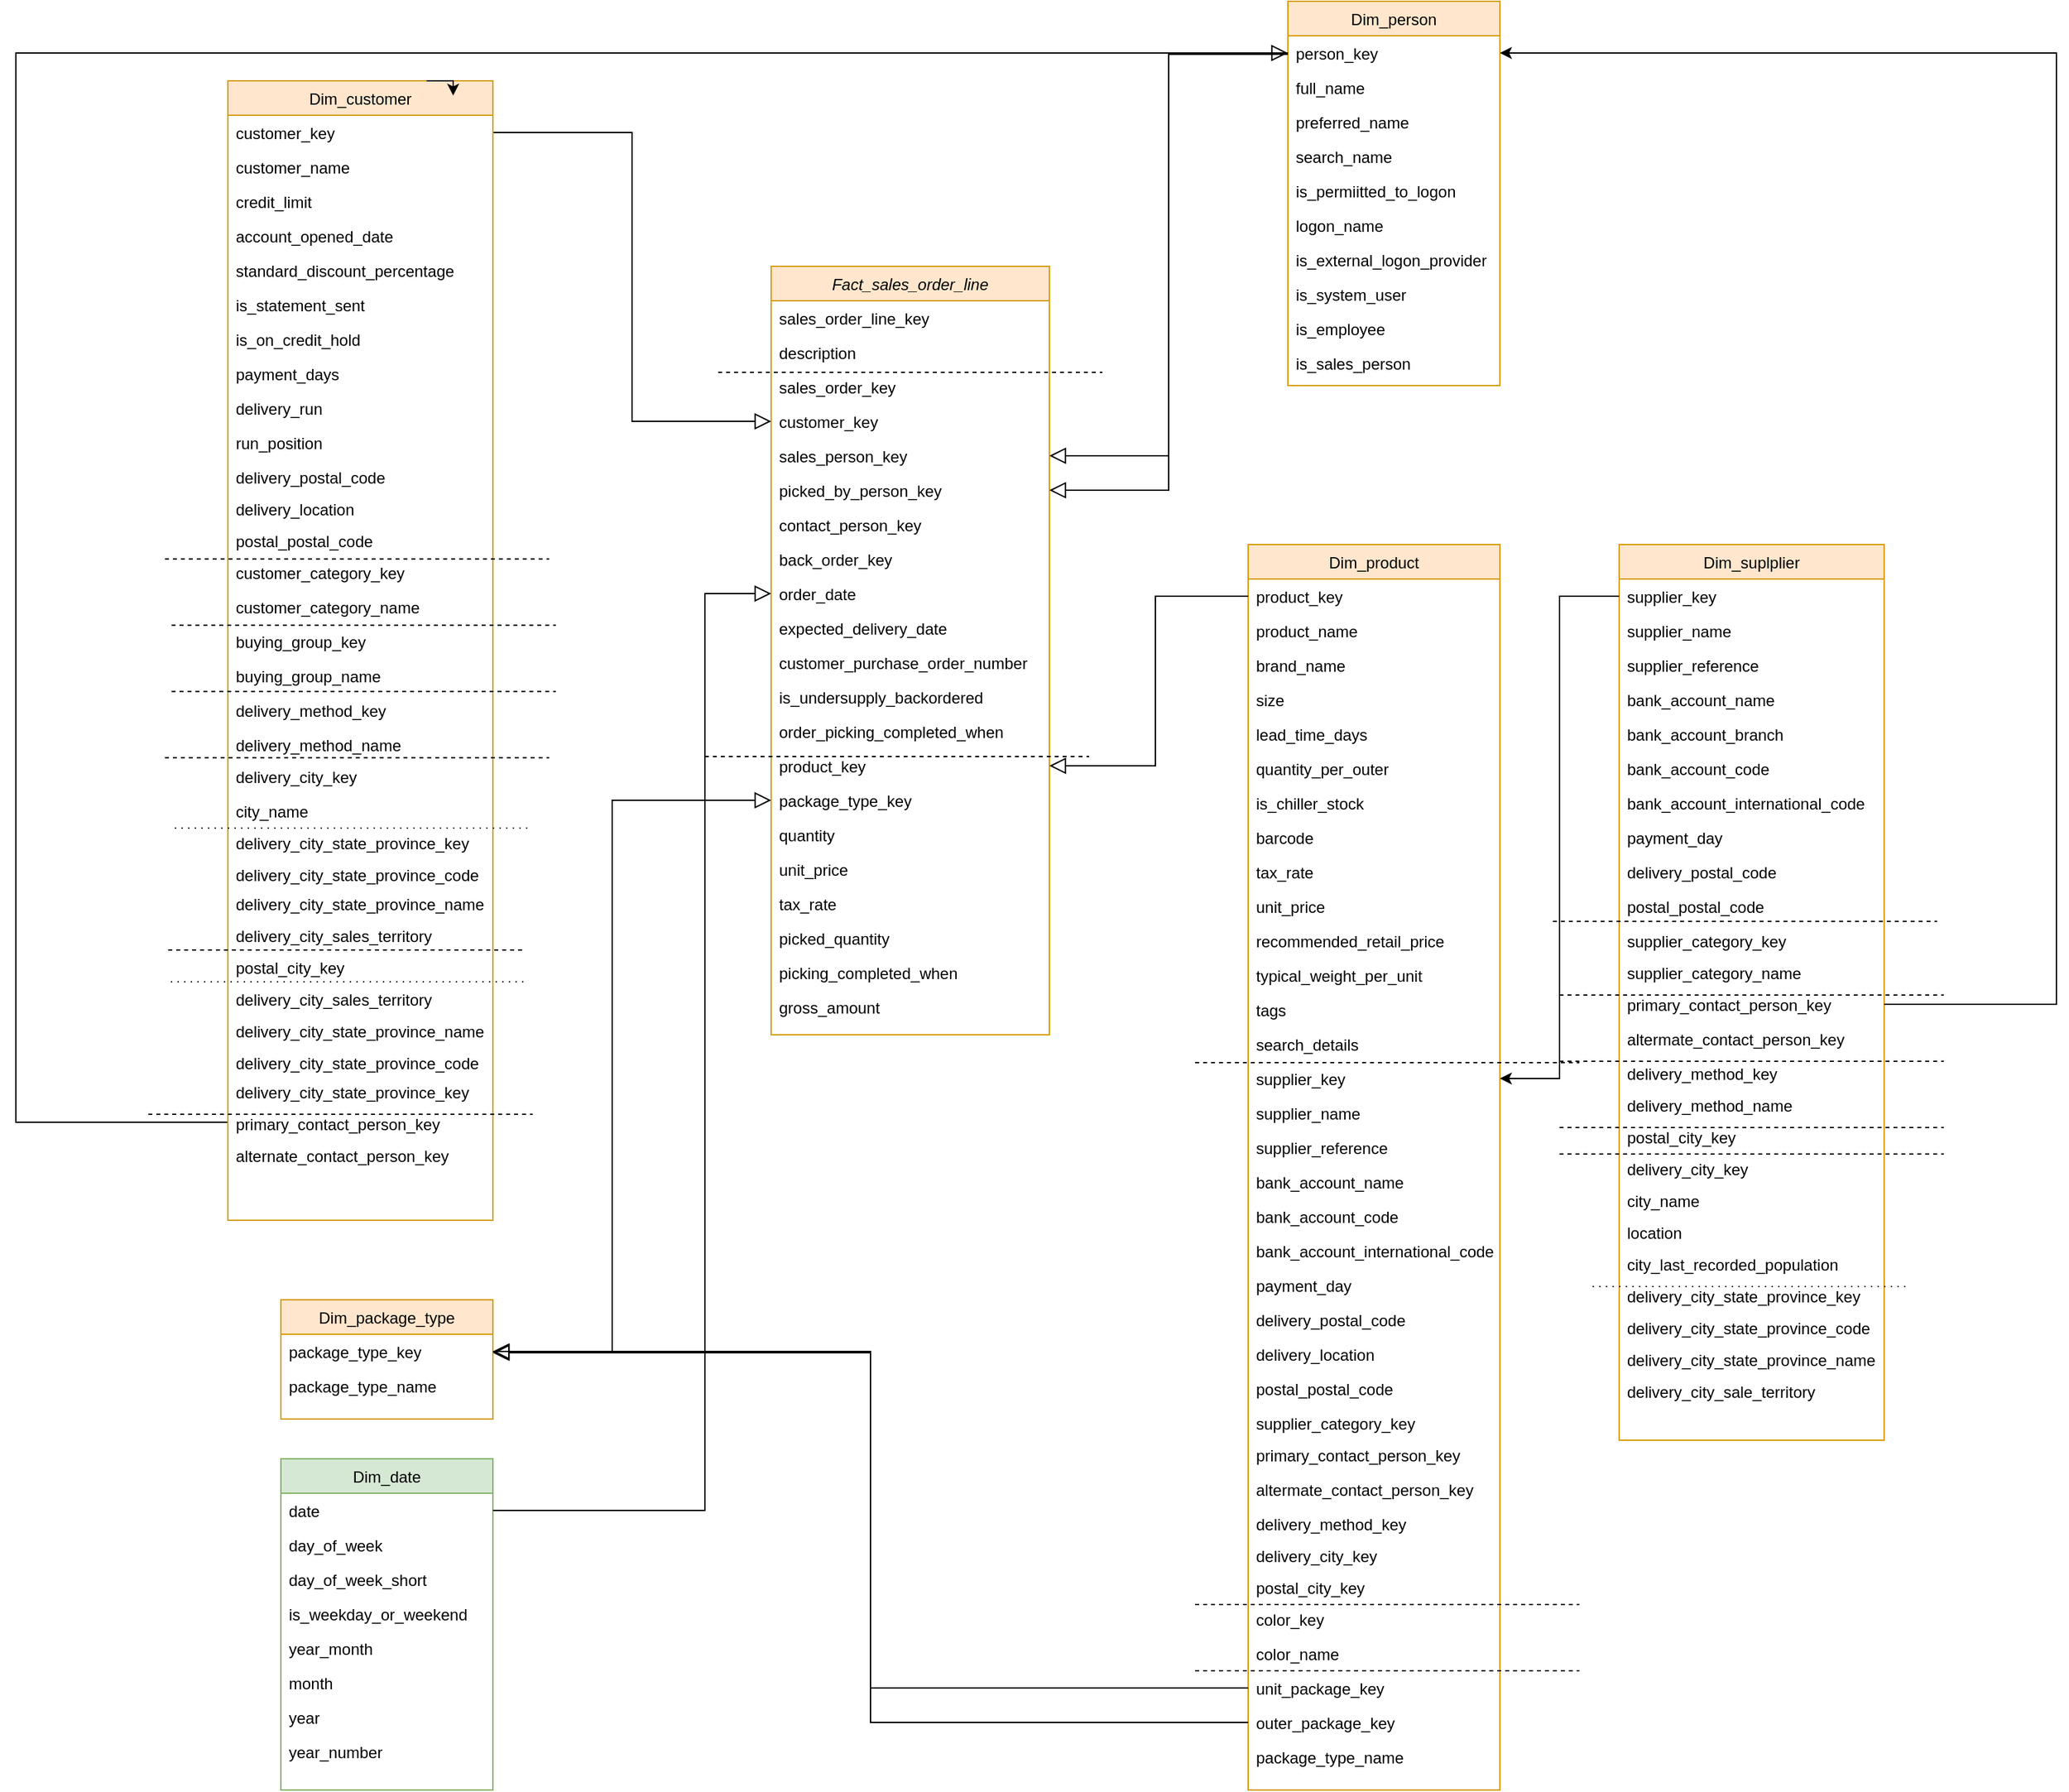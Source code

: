 <mxfile version="20.6.2" type="github">
  <diagram id="C5RBs43oDa-KdzZeNtuy" name="Page-1">
    <mxGraphModel dx="3412" dy="1385" grid="1" gridSize="10" guides="1" tooltips="1" connect="1" arrows="1" fold="1" page="1" pageScale="1" pageWidth="827" pageHeight="1169" math="0" shadow="0">
      <root>
        <mxCell id="WIyWlLk6GJQsqaUBKTNV-0" />
        <mxCell id="WIyWlLk6GJQsqaUBKTNV-1" parent="WIyWlLk6GJQsqaUBKTNV-0" />
        <mxCell id="zkfFHV4jXpPFQw0GAbJ--0" value="Fact_sales_order_line" style="swimlane;fontStyle=2;align=center;verticalAlign=top;childLayout=stackLayout;horizontal=1;startSize=26;horizontalStack=0;resizeParent=1;resizeLast=0;collapsible=1;marginBottom=0;rounded=0;shadow=0;strokeWidth=1;swimlaneLine=1;fillColor=#ffe6cc;strokeColor=#d79b00;" parent="WIyWlLk6GJQsqaUBKTNV-1" vertex="1">
          <mxGeometry x="420" y="230" width="210" height="580" as="geometry">
            <mxRectangle x="230" y="140" width="160" height="26" as="alternateBounds" />
          </mxGeometry>
        </mxCell>
        <mxCell id="zkfFHV4jXpPFQw0GAbJ--1" value="sales_order_line_key" style="text;align=left;verticalAlign=top;spacingLeft=4;spacingRight=4;overflow=hidden;rotatable=0;points=[[0,0.5],[1,0.5]];portConstraint=eastwest;" parent="zkfFHV4jXpPFQw0GAbJ--0" vertex="1">
          <mxGeometry y="26" width="210" height="26" as="geometry" />
        </mxCell>
        <mxCell id="zkfFHV4jXpPFQw0GAbJ--3" value="description" style="text;align=left;verticalAlign=top;spacingLeft=4;spacingRight=4;overflow=hidden;rotatable=0;points=[[0,0.5],[1,0.5]];portConstraint=eastwest;rounded=0;shadow=0;html=0;" parent="zkfFHV4jXpPFQw0GAbJ--0" vertex="1">
          <mxGeometry y="52" width="210" height="26" as="geometry" />
        </mxCell>
        <mxCell id="xJLlcKTlmaiggf84LCdM-2" value="sales_order_key" style="text;align=left;verticalAlign=top;spacingLeft=4;spacingRight=4;overflow=hidden;rotatable=0;points=[[0,0.5],[1,0.5]];portConstraint=eastwest;rounded=0;shadow=0;html=0;" parent="zkfFHV4jXpPFQw0GAbJ--0" vertex="1">
          <mxGeometry y="78" width="210" height="26" as="geometry" />
        </mxCell>
        <mxCell id="xJLlcKTlmaiggf84LCdM-3" value="customer_key" style="text;align=left;verticalAlign=top;spacingLeft=4;spacingRight=4;overflow=hidden;rotatable=0;points=[[0,0.5],[1,0.5]];portConstraint=eastwest;rounded=0;shadow=0;html=0;" parent="zkfFHV4jXpPFQw0GAbJ--0" vertex="1">
          <mxGeometry y="104" width="210" height="26" as="geometry" />
        </mxCell>
        <mxCell id="xJLlcKTlmaiggf84LCdM-146" value="sales_person_key" style="text;align=left;verticalAlign=top;spacingLeft=4;spacingRight=4;overflow=hidden;rotatable=0;points=[[0,0.5],[1,0.5]];portConstraint=eastwest;rounded=0;shadow=0;html=0;" parent="zkfFHV4jXpPFQw0GAbJ--0" vertex="1">
          <mxGeometry y="130" width="210" height="26" as="geometry" />
        </mxCell>
        <mxCell id="xJLlcKTlmaiggf84LCdM-5" value="picked_by_person_key" style="text;align=left;verticalAlign=top;spacingLeft=4;spacingRight=4;overflow=hidden;rotatable=0;points=[[0,0.5],[1,0.5]];portConstraint=eastwest;rounded=0;shadow=0;html=0;" parent="zkfFHV4jXpPFQw0GAbJ--0" vertex="1">
          <mxGeometry y="156" width="210" height="26" as="geometry" />
        </mxCell>
        <mxCell id="xJLlcKTlmaiggf84LCdM-145" value="contact_person_key" style="text;align=left;verticalAlign=top;spacingLeft=4;spacingRight=4;overflow=hidden;rotatable=0;points=[[0,0.5],[1,0.5]];portConstraint=eastwest;rounded=0;shadow=0;html=0;" parent="zkfFHV4jXpPFQw0GAbJ--0" vertex="1">
          <mxGeometry y="182" width="210" height="26" as="geometry" />
        </mxCell>
        <mxCell id="xJLlcKTlmaiggf84LCdM-143" value="back_order_key" style="text;align=left;verticalAlign=top;spacingLeft=4;spacingRight=4;overflow=hidden;rotatable=0;points=[[0,0.5],[1,0.5]];portConstraint=eastwest;rounded=0;shadow=0;html=0;" parent="zkfFHV4jXpPFQw0GAbJ--0" vertex="1">
          <mxGeometry y="208" width="210" height="26" as="geometry" />
        </mxCell>
        <mxCell id="xJLlcKTlmaiggf84LCdM-144" value="order_date" style="text;align=left;verticalAlign=top;spacingLeft=4;spacingRight=4;overflow=hidden;rotatable=0;points=[[0,0.5],[1,0.5]];portConstraint=eastwest;rounded=0;shadow=0;html=0;" parent="zkfFHV4jXpPFQw0GAbJ--0" vertex="1">
          <mxGeometry y="234" width="210" height="26" as="geometry" />
        </mxCell>
        <mxCell id="xJLlcKTlmaiggf84LCdM-98" value="expected_delivery_date" style="text;align=left;verticalAlign=top;spacingLeft=4;spacingRight=4;overflow=hidden;rotatable=0;points=[[0,0.5],[1,0.5]];portConstraint=eastwest;rounded=0;shadow=0;html=0;" parent="zkfFHV4jXpPFQw0GAbJ--0" vertex="1">
          <mxGeometry y="260" width="210" height="26" as="geometry" />
        </mxCell>
        <mxCell id="xJLlcKTlmaiggf84LCdM-99" value="customer_purchase_order_number " style="text;align=left;verticalAlign=top;spacingLeft=4;spacingRight=4;overflow=hidden;rotatable=0;points=[[0,0.5],[1,0.5]];portConstraint=eastwest;rounded=0;shadow=0;html=0;" parent="zkfFHV4jXpPFQw0GAbJ--0" vertex="1">
          <mxGeometry y="286" width="210" height="26" as="geometry" />
        </mxCell>
        <mxCell id="xJLlcKTlmaiggf84LCdM-100" value="is_undersupply_backordered" style="text;align=left;verticalAlign=top;spacingLeft=4;spacingRight=4;overflow=hidden;rotatable=0;points=[[0,0.5],[1,0.5]];portConstraint=eastwest;rounded=0;shadow=0;html=0;" parent="zkfFHV4jXpPFQw0GAbJ--0" vertex="1">
          <mxGeometry y="312" width="210" height="26" as="geometry" />
        </mxCell>
        <mxCell id="xJLlcKTlmaiggf84LCdM-102" value="order_picking_completed_when" style="text;align=left;verticalAlign=top;spacingLeft=4;spacingRight=4;overflow=hidden;rotatable=0;points=[[0,0.5],[1,0.5]];portConstraint=eastwest;rounded=0;shadow=0;html=0;" parent="zkfFHV4jXpPFQw0GAbJ--0" vertex="1">
          <mxGeometry y="338" width="210" height="26" as="geometry" />
        </mxCell>
        <mxCell id="xJLlcKTlmaiggf84LCdM-4" value="product_key" style="text;align=left;verticalAlign=top;spacingLeft=4;spacingRight=4;overflow=hidden;rotatable=0;points=[[0,0.5],[1,0.5]];portConstraint=eastwest;rounded=0;shadow=0;html=0;" parent="zkfFHV4jXpPFQw0GAbJ--0" vertex="1">
          <mxGeometry y="364" width="210" height="26" as="geometry" />
        </mxCell>
        <mxCell id="xJLlcKTlmaiggf84LCdM-138" value="package_type_key" style="text;align=left;verticalAlign=top;spacingLeft=4;spacingRight=4;overflow=hidden;rotatable=0;points=[[0,0.5],[1,0.5]];portConstraint=eastwest;rounded=0;shadow=0;html=0;" parent="zkfFHV4jXpPFQw0GAbJ--0" vertex="1">
          <mxGeometry y="390" width="210" height="26" as="geometry" />
        </mxCell>
        <mxCell id="xJLlcKTlmaiggf84LCdM-6" value="quantity" style="text;align=left;verticalAlign=top;spacingLeft=4;spacingRight=4;overflow=hidden;rotatable=0;points=[[0,0.5],[1,0.5]];portConstraint=eastwest;rounded=0;shadow=0;html=0;" parent="zkfFHV4jXpPFQw0GAbJ--0" vertex="1">
          <mxGeometry y="416" width="210" height="26" as="geometry" />
        </mxCell>
        <mxCell id="xJLlcKTlmaiggf84LCdM-7" value="unit_price" style="text;align=left;verticalAlign=top;spacingLeft=4;spacingRight=4;overflow=hidden;rotatable=0;points=[[0,0.5],[1,0.5]];portConstraint=eastwest;rounded=0;shadow=0;html=0;" parent="zkfFHV4jXpPFQw0GAbJ--0" vertex="1">
          <mxGeometry y="442" width="210" height="26" as="geometry" />
        </mxCell>
        <mxCell id="xJLlcKTlmaiggf84LCdM-70" value="tax_rate" style="text;align=left;verticalAlign=top;spacingLeft=4;spacingRight=4;overflow=hidden;rotatable=0;points=[[0,0.5],[1,0.5]];portConstraint=eastwest;rounded=0;shadow=0;html=0;" parent="zkfFHV4jXpPFQw0GAbJ--0" vertex="1">
          <mxGeometry y="468" width="210" height="26" as="geometry" />
        </mxCell>
        <mxCell id="xJLlcKTlmaiggf84LCdM-96" value=" picked_quantity" style="text;align=left;verticalAlign=top;spacingLeft=4;spacingRight=4;overflow=hidden;rotatable=0;points=[[0,0.5],[1,0.5]];portConstraint=eastwest;rounded=0;shadow=0;html=0;" parent="zkfFHV4jXpPFQw0GAbJ--0" vertex="1">
          <mxGeometry y="494" width="210" height="26" as="geometry" />
        </mxCell>
        <mxCell id="xJLlcKTlmaiggf84LCdM-97" value="picking_completed_when" style="text;align=left;verticalAlign=top;spacingLeft=4;spacingRight=4;overflow=hidden;rotatable=0;points=[[0,0.5],[1,0.5]];portConstraint=eastwest;rounded=0;shadow=0;html=0;" parent="zkfFHV4jXpPFQw0GAbJ--0" vertex="1">
          <mxGeometry y="520" width="210" height="26" as="geometry" />
        </mxCell>
        <mxCell id="xJLlcKTlmaiggf84LCdM-69" value="gross_amount" style="text;align=left;verticalAlign=top;spacingLeft=4;spacingRight=4;overflow=hidden;rotatable=0;points=[[0,0.5],[1,0.5]];portConstraint=eastwest;rounded=0;shadow=0;html=0;" parent="zkfFHV4jXpPFQw0GAbJ--0" vertex="1">
          <mxGeometry y="546" width="210" height="26" as="geometry" />
        </mxCell>
        <mxCell id="zkfFHV4jXpPFQw0GAbJ--12" value="" style="endArrow=block;endSize=10;endFill=0;shadow=0;strokeWidth=1;rounded=0;edgeStyle=elbowEdgeStyle;exitX=1;exitY=0.5;exitDx=0;exitDy=0;entryX=0;entryY=0.5;entryDx=0;entryDy=0;" parent="WIyWlLk6GJQsqaUBKTNV-1" source="zkfFHV4jXpPFQw0GAbJ--7" target="xJLlcKTlmaiggf84LCdM-3" edge="1">
          <mxGeometry width="160" relative="1" as="geometry">
            <mxPoint x="200" y="203" as="sourcePoint" />
            <mxPoint x="200" y="203" as="targetPoint" />
          </mxGeometry>
        </mxCell>
        <mxCell id="zkfFHV4jXpPFQw0GAbJ--13" value="Dim_person" style="swimlane;fontStyle=0;align=center;verticalAlign=top;childLayout=stackLayout;horizontal=1;startSize=26;horizontalStack=0;resizeParent=1;resizeLast=0;collapsible=1;marginBottom=0;rounded=0;shadow=0;strokeWidth=1;fillColor=#ffe6cc;strokeColor=#d79b00;" parent="WIyWlLk6GJQsqaUBKTNV-1" vertex="1">
          <mxGeometry x="810" y="30" width="160" height="290" as="geometry">
            <mxRectangle x="340" y="380" width="170" height="26" as="alternateBounds" />
          </mxGeometry>
        </mxCell>
        <mxCell id="zkfFHV4jXpPFQw0GAbJ--14" value="person_key" style="text;align=left;verticalAlign=top;spacingLeft=4;spacingRight=4;overflow=hidden;rotatable=0;points=[[0,0.5],[1,0.5]];portConstraint=eastwest;" parent="zkfFHV4jXpPFQw0GAbJ--13" vertex="1">
          <mxGeometry y="26" width="160" height="26" as="geometry" />
        </mxCell>
        <mxCell id="xJLlcKTlmaiggf84LCdM-56" value="full_name" style="text;align=left;verticalAlign=top;spacingLeft=4;spacingRight=4;overflow=hidden;rotatable=0;points=[[0,0.5],[1,0.5]];portConstraint=eastwest;" parent="zkfFHV4jXpPFQw0GAbJ--13" vertex="1">
          <mxGeometry y="52" width="160" height="26" as="geometry" />
        </mxCell>
        <mxCell id="xJLlcKTlmaiggf84LCdM-57" value="preferred_name&#xa;" style="text;align=left;verticalAlign=top;spacingLeft=4;spacingRight=4;overflow=hidden;rotatable=0;points=[[0,0.5],[1,0.5]];portConstraint=eastwest;" parent="zkfFHV4jXpPFQw0GAbJ--13" vertex="1">
          <mxGeometry y="78" width="160" height="26" as="geometry" />
        </mxCell>
        <mxCell id="xJLlcKTlmaiggf84LCdM-60" value="search_name" style="text;align=left;verticalAlign=top;spacingLeft=4;spacingRight=4;overflow=hidden;rotatable=0;points=[[0,0.5],[1,0.5]];portConstraint=eastwest;" parent="zkfFHV4jXpPFQw0GAbJ--13" vertex="1">
          <mxGeometry y="104" width="160" height="26" as="geometry" />
        </mxCell>
        <mxCell id="k6A8KLiCEBiVcEmz783S-1" value="is_permiitted_to_logon" style="text;align=left;verticalAlign=top;spacingLeft=4;spacingRight=4;overflow=hidden;rotatable=0;points=[[0,0.5],[1,0.5]];portConstraint=eastwest;" parent="zkfFHV4jXpPFQw0GAbJ--13" vertex="1">
          <mxGeometry y="130" width="160" height="26" as="geometry" />
        </mxCell>
        <mxCell id="k6A8KLiCEBiVcEmz783S-2" value="logon_name" style="text;align=left;verticalAlign=top;spacingLeft=4;spacingRight=4;overflow=hidden;rotatable=0;points=[[0,0.5],[1,0.5]];portConstraint=eastwest;" parent="zkfFHV4jXpPFQw0GAbJ--13" vertex="1">
          <mxGeometry y="156" width="160" height="26" as="geometry" />
        </mxCell>
        <mxCell id="xJLlcKTlmaiggf84LCdM-153" value="is_external_logon_provider" style="text;align=left;verticalAlign=top;spacingLeft=4;spacingRight=4;overflow=hidden;rotatable=0;points=[[0,0.5],[1,0.5]];portConstraint=eastwest;rounded=0;shadow=0;html=0;" parent="zkfFHV4jXpPFQw0GAbJ--13" vertex="1">
          <mxGeometry y="182" width="160" height="26" as="geometry" />
        </mxCell>
        <mxCell id="xJLlcKTlmaiggf84LCdM-154" value="is_system_user" style="text;align=left;verticalAlign=top;spacingLeft=4;spacingRight=4;overflow=hidden;rotatable=0;points=[[0,0.5],[1,0.5]];portConstraint=eastwest;rounded=0;shadow=0;html=0;" parent="zkfFHV4jXpPFQw0GAbJ--13" vertex="1">
          <mxGeometry y="208" width="160" height="26" as="geometry" />
        </mxCell>
        <mxCell id="xJLlcKTlmaiggf84LCdM-155" value="is_employee" style="text;align=left;verticalAlign=top;spacingLeft=4;spacingRight=4;overflow=hidden;rotatable=0;points=[[0,0.5],[1,0.5]];portConstraint=eastwest;rounded=0;shadow=0;html=0;" parent="zkfFHV4jXpPFQw0GAbJ--13" vertex="1">
          <mxGeometry y="234" width="160" height="26" as="geometry" />
        </mxCell>
        <mxCell id="xJLlcKTlmaiggf84LCdM-156" value="is_sales_person" style="text;align=left;verticalAlign=top;spacingLeft=4;spacingRight=4;overflow=hidden;rotatable=0;points=[[0,0.5],[1,0.5]];portConstraint=eastwest;rounded=0;shadow=0;html=0;" parent="zkfFHV4jXpPFQw0GAbJ--13" vertex="1">
          <mxGeometry y="260" width="160" height="26" as="geometry" />
        </mxCell>
        <mxCell id="xJLlcKTlmaiggf84LCdM-61" value="Dim_product" style="swimlane;fontStyle=0;align=center;verticalAlign=top;childLayout=stackLayout;horizontal=1;startSize=26;horizontalStack=0;resizeParent=1;resizeLast=0;collapsible=1;marginBottom=0;rounded=0;shadow=0;strokeWidth=1;glass=0;sketch=0;fillColor=#ffe6cc;strokeColor=#d79b00;" parent="WIyWlLk6GJQsqaUBKTNV-1" vertex="1">
          <mxGeometry x="780" y="440" width="190" height="940" as="geometry">
            <mxRectangle x="340" y="380" width="170" height="26" as="alternateBounds" />
          </mxGeometry>
        </mxCell>
        <mxCell id="xJLlcKTlmaiggf84LCdM-62" value="product_key" style="text;align=left;verticalAlign=top;spacingLeft=4;spacingRight=4;overflow=hidden;rotatable=0;points=[[0,0.5],[1,0.5]];portConstraint=eastwest;" parent="xJLlcKTlmaiggf84LCdM-61" vertex="1">
          <mxGeometry y="26" width="190" height="26" as="geometry" />
        </mxCell>
        <mxCell id="xJLlcKTlmaiggf84LCdM-63" value="product_name" style="text;align=left;verticalAlign=top;spacingLeft=4;spacingRight=4;overflow=hidden;rotatable=0;points=[[0,0.5],[1,0.5]];portConstraint=eastwest;" parent="xJLlcKTlmaiggf84LCdM-61" vertex="1">
          <mxGeometry y="52" width="190" height="26" as="geometry" />
        </mxCell>
        <mxCell id="xJLlcKTlmaiggf84LCdM-64" value="brand_name" style="text;align=left;verticalAlign=top;spacingLeft=4;spacingRight=4;overflow=hidden;rotatable=0;points=[[0,0.5],[1,0.5]];portConstraint=eastwest;" parent="xJLlcKTlmaiggf84LCdM-61" vertex="1">
          <mxGeometry y="78" width="190" height="26" as="geometry" />
        </mxCell>
        <mxCell id="xJLlcKTlmaiggf84LCdM-65" value="size" style="text;align=left;verticalAlign=top;spacingLeft=4;spacingRight=4;overflow=hidden;rotatable=0;points=[[0,0.5],[1,0.5]];portConstraint=eastwest;" parent="xJLlcKTlmaiggf84LCdM-61" vertex="1">
          <mxGeometry y="104" width="190" height="26" as="geometry" />
        </mxCell>
        <mxCell id="xJLlcKTlmaiggf84LCdM-66" value="lead_time_days" style="text;align=left;verticalAlign=top;spacingLeft=4;spacingRight=4;overflow=hidden;rotatable=0;points=[[0,0.5],[1,0.5]];portConstraint=eastwest;" parent="xJLlcKTlmaiggf84LCdM-61" vertex="1">
          <mxGeometry y="130" width="190" height="26" as="geometry" />
        </mxCell>
        <mxCell id="xJLlcKTlmaiggf84LCdM-67" value="quantity_per_outer" style="text;align=left;verticalAlign=top;spacingLeft=4;spacingRight=4;overflow=hidden;rotatable=0;points=[[0,0.5],[1,0.5]];portConstraint=eastwest;" parent="xJLlcKTlmaiggf84LCdM-61" vertex="1">
          <mxGeometry y="156" width="190" height="26" as="geometry" />
        </mxCell>
        <mxCell id="xJLlcKTlmaiggf84LCdM-71" value="is_chiller_stock" style="text;align=left;verticalAlign=top;spacingLeft=4;spacingRight=4;overflow=hidden;rotatable=0;points=[[0,0.5],[1,0.5]];portConstraint=eastwest;" parent="xJLlcKTlmaiggf84LCdM-61" vertex="1">
          <mxGeometry y="182" width="190" height="26" as="geometry" />
        </mxCell>
        <mxCell id="xJLlcKTlmaiggf84LCdM-72" value="barcode" style="text;align=left;verticalAlign=top;spacingLeft=4;spacingRight=4;overflow=hidden;rotatable=0;points=[[0,0.5],[1,0.5]];portConstraint=eastwest;" parent="xJLlcKTlmaiggf84LCdM-61" vertex="1">
          <mxGeometry y="208" width="190" height="26" as="geometry" />
        </mxCell>
        <mxCell id="xJLlcKTlmaiggf84LCdM-73" value="tax_rate" style="text;align=left;verticalAlign=top;spacingLeft=4;spacingRight=4;overflow=hidden;rotatable=0;points=[[0,0.5],[1,0.5]];portConstraint=eastwest;" parent="xJLlcKTlmaiggf84LCdM-61" vertex="1">
          <mxGeometry y="234" width="190" height="26" as="geometry" />
        </mxCell>
        <mxCell id="xJLlcKTlmaiggf84LCdM-74" value="unit_price" style="text;align=left;verticalAlign=top;spacingLeft=4;spacingRight=4;overflow=hidden;rotatable=0;points=[[0,0.5],[1,0.5]];portConstraint=eastwest;" parent="xJLlcKTlmaiggf84LCdM-61" vertex="1">
          <mxGeometry y="260" width="190" height="26" as="geometry" />
        </mxCell>
        <mxCell id="xJLlcKTlmaiggf84LCdM-75" value="recommended_retail_price" style="text;align=left;verticalAlign=top;spacingLeft=4;spacingRight=4;overflow=hidden;rotatable=0;points=[[0,0.5],[1,0.5]];portConstraint=eastwest;" parent="xJLlcKTlmaiggf84LCdM-61" vertex="1">
          <mxGeometry y="286" width="190" height="26" as="geometry" />
        </mxCell>
        <mxCell id="xJLlcKTlmaiggf84LCdM-76" value="typical_weight_per_unit" style="text;align=left;verticalAlign=top;spacingLeft=4;spacingRight=4;overflow=hidden;rotatable=0;points=[[0,0.5],[1,0.5]];portConstraint=eastwest;" parent="xJLlcKTlmaiggf84LCdM-61" vertex="1">
          <mxGeometry y="312" width="190" height="26" as="geometry" />
        </mxCell>
        <mxCell id="xJLlcKTlmaiggf84LCdM-77" value="tags" style="text;align=left;verticalAlign=top;spacingLeft=4;spacingRight=4;overflow=hidden;rotatable=0;points=[[0,0.5],[1,0.5]];portConstraint=eastwest;" parent="xJLlcKTlmaiggf84LCdM-61" vertex="1">
          <mxGeometry y="338" width="190" height="26" as="geometry" />
        </mxCell>
        <mxCell id="xJLlcKTlmaiggf84LCdM-78" value="search_details" style="text;align=left;verticalAlign=top;spacingLeft=4;spacingRight=4;overflow=hidden;rotatable=0;points=[[0,0.5],[1,0.5]];portConstraint=eastwest;" parent="xJLlcKTlmaiggf84LCdM-61" vertex="1">
          <mxGeometry y="364" width="190" height="26" as="geometry" />
        </mxCell>
        <mxCell id="xJLlcKTlmaiggf84LCdM-88" value="supplier_key" style="text;align=left;verticalAlign=top;spacingLeft=4;spacingRight=4;overflow=hidden;rotatable=0;points=[[0,0.5],[1,0.5]];portConstraint=eastwest;" parent="xJLlcKTlmaiggf84LCdM-61" vertex="1">
          <mxGeometry y="390" width="190" height="26" as="geometry" />
        </mxCell>
        <mxCell id="xJLlcKTlmaiggf84LCdM-89" value="supplier_name" style="text;align=left;verticalAlign=top;spacingLeft=4;spacingRight=4;overflow=hidden;rotatable=0;points=[[0,0.5],[1,0.5]];portConstraint=eastwest;" parent="xJLlcKTlmaiggf84LCdM-61" vertex="1">
          <mxGeometry y="416" width="190" height="26" as="geometry" />
        </mxCell>
        <mxCell id="xJLlcKTlmaiggf84LCdM-190" value="supplier_reference" style="text;align=left;verticalAlign=top;spacingLeft=4;spacingRight=4;overflow=hidden;rotatable=0;points=[[0,0.5],[1,0.5]];portConstraint=eastwest;" parent="xJLlcKTlmaiggf84LCdM-61" vertex="1">
          <mxGeometry y="442" width="190" height="26" as="geometry" />
        </mxCell>
        <mxCell id="xJLlcKTlmaiggf84LCdM-191" value="bank_account_name" style="text;align=left;verticalAlign=top;spacingLeft=4;spacingRight=4;overflow=hidden;rotatable=0;points=[[0,0.5],[1,0.5]];portConstraint=eastwest;" parent="xJLlcKTlmaiggf84LCdM-61" vertex="1">
          <mxGeometry y="468" width="190" height="26" as="geometry" />
        </mxCell>
        <mxCell id="xJLlcKTlmaiggf84LCdM-192" value="bank_account_code" style="text;align=left;verticalAlign=top;spacingLeft=4;spacingRight=4;overflow=hidden;rotatable=0;points=[[0,0.5],[1,0.5]];portConstraint=eastwest;" parent="xJLlcKTlmaiggf84LCdM-61" vertex="1">
          <mxGeometry y="494" width="190" height="26" as="geometry" />
        </mxCell>
        <mxCell id="xJLlcKTlmaiggf84LCdM-193" value="bank_account_international_code" style="text;align=left;verticalAlign=top;spacingLeft=4;spacingRight=4;overflow=hidden;rotatable=0;points=[[0,0.5],[1,0.5]];portConstraint=eastwest;" parent="xJLlcKTlmaiggf84LCdM-61" vertex="1">
          <mxGeometry y="520" width="190" height="26" as="geometry" />
        </mxCell>
        <mxCell id="xJLlcKTlmaiggf84LCdM-194" value="payment_day" style="text;align=left;verticalAlign=top;spacingLeft=4;spacingRight=4;overflow=hidden;rotatable=0;points=[[0,0.5],[1,0.5]];portConstraint=eastwest;" parent="xJLlcKTlmaiggf84LCdM-61" vertex="1">
          <mxGeometry y="546" width="190" height="26" as="geometry" />
        </mxCell>
        <mxCell id="sBeDFWltFYaBTrh585lc-4" value="delivery_postal_code" style="text;align=left;verticalAlign=top;spacingLeft=4;spacingRight=4;overflow=hidden;rotatable=0;points=[[0,0.5],[1,0.5]];portConstraint=eastwest;" parent="xJLlcKTlmaiggf84LCdM-61" vertex="1">
          <mxGeometry y="572" width="190" height="26" as="geometry" />
        </mxCell>
        <mxCell id="sBeDFWltFYaBTrh585lc-3" value="delivery_location" style="text;align=left;verticalAlign=top;spacingLeft=4;spacingRight=4;overflow=hidden;rotatable=0;points=[[0,0.5],[1,0.5]];portConstraint=eastwest;" parent="xJLlcKTlmaiggf84LCdM-61" vertex="1">
          <mxGeometry y="598" width="190" height="26" as="geometry" />
        </mxCell>
        <mxCell id="sBeDFWltFYaBTrh585lc-2" value="postal_postal_code" style="text;align=left;verticalAlign=top;spacingLeft=4;spacingRight=4;overflow=hidden;rotatable=0;points=[[0,0.5],[1,0.5]];portConstraint=eastwest;" parent="xJLlcKTlmaiggf84LCdM-61" vertex="1">
          <mxGeometry y="624" width="190" height="26" as="geometry" />
        </mxCell>
        <mxCell id="sBeDFWltFYaBTrh585lc-6" value="supplier_category_key" style="text;align=left;verticalAlign=top;spacingLeft=4;spacingRight=4;overflow=hidden;rotatable=0;points=[[0,0.5],[1,0.5]];portConstraint=eastwest;" parent="xJLlcKTlmaiggf84LCdM-61" vertex="1">
          <mxGeometry y="650" width="190" height="24" as="geometry" />
        </mxCell>
        <mxCell id="sBeDFWltFYaBTrh585lc-0" value="primary_contact_person_key" style="text;align=left;verticalAlign=top;spacingLeft=4;spacingRight=4;overflow=hidden;rotatable=0;points=[[0,0.5],[1,0.5]];portConstraint=eastwest;" parent="xJLlcKTlmaiggf84LCdM-61" vertex="1">
          <mxGeometry y="674" width="190" height="26" as="geometry" />
        </mxCell>
        <mxCell id="sBeDFWltFYaBTrh585lc-8" value="altermate_contact_person_key" style="text;align=left;verticalAlign=top;spacingLeft=4;spacingRight=4;overflow=hidden;rotatable=0;points=[[0,0.5],[1,0.5]];portConstraint=eastwest;" parent="xJLlcKTlmaiggf84LCdM-61" vertex="1">
          <mxGeometry y="700" width="190" height="26" as="geometry" />
        </mxCell>
        <mxCell id="xJLlcKTlmaiggf84LCdM-120" value="delivery_method_key" style="text;align=left;verticalAlign=top;spacingLeft=4;spacingRight=4;overflow=hidden;rotatable=0;points=[[0,0.5],[1,0.5]];portConstraint=eastwest;" parent="xJLlcKTlmaiggf84LCdM-61" vertex="1">
          <mxGeometry y="726" width="190" height="24" as="geometry" />
        </mxCell>
        <mxCell id="xJLlcKTlmaiggf84LCdM-95" value="delivery_city_key" style="text;align=left;verticalAlign=top;spacingLeft=4;spacingRight=4;overflow=hidden;rotatable=0;points=[[0,0.5],[1,0.5]];portConstraint=eastwest;" parent="xJLlcKTlmaiggf84LCdM-61" vertex="1">
          <mxGeometry y="750" width="190" height="24" as="geometry" />
        </mxCell>
        <mxCell id="xJLlcKTlmaiggf84LCdM-133" value="postal_city_key" style="text;align=left;verticalAlign=top;spacingLeft=4;spacingRight=4;overflow=hidden;rotatable=0;points=[[0,0.5],[1,0.5]];portConstraint=eastwest;" parent="xJLlcKTlmaiggf84LCdM-61" vertex="1">
          <mxGeometry y="774" width="190" height="24" as="geometry" />
        </mxCell>
        <mxCell id="xJLlcKTlmaiggf84LCdM-188" value="color_key" style="text;align=left;verticalAlign=top;spacingLeft=4;spacingRight=4;overflow=hidden;rotatable=0;points=[[0,0.5],[1,0.5]];portConstraint=eastwest;" parent="xJLlcKTlmaiggf84LCdM-61" vertex="1">
          <mxGeometry y="798" width="190" height="26" as="geometry" />
        </mxCell>
        <mxCell id="sBeDFWltFYaBTrh585lc-26" value="color_name" style="text;align=left;verticalAlign=top;spacingLeft=4;spacingRight=4;overflow=hidden;rotatable=0;points=[[0,0.5],[1,0.5]];portConstraint=eastwest;" parent="xJLlcKTlmaiggf84LCdM-61" vertex="1">
          <mxGeometry y="824" width="190" height="26" as="geometry" />
        </mxCell>
        <mxCell id="xJLlcKTlmaiggf84LCdM-189" value="unit_package_key" style="text;align=left;verticalAlign=top;spacingLeft=4;spacingRight=4;overflow=hidden;rotatable=0;points=[[0,0.5],[1,0.5]];portConstraint=eastwest;" parent="xJLlcKTlmaiggf84LCdM-61" vertex="1">
          <mxGeometry y="850" width="190" height="26" as="geometry" />
        </mxCell>
        <mxCell id="sBeDFWltFYaBTrh585lc-28" value="outer_package_key" style="text;align=left;verticalAlign=top;spacingLeft=4;spacingRight=4;overflow=hidden;rotatable=0;points=[[0,0.5],[1,0.5]];portConstraint=eastwest;" parent="xJLlcKTlmaiggf84LCdM-61" vertex="1">
          <mxGeometry y="876" width="190" height="26" as="geometry" />
        </mxCell>
        <mxCell id="sBeDFWltFYaBTrh585lc-29" value="package_type_name" style="text;align=left;verticalAlign=top;spacingLeft=4;spacingRight=4;overflow=hidden;rotatable=0;points=[[0,0.5],[1,0.5]];portConstraint=eastwest;" parent="xJLlcKTlmaiggf84LCdM-61" vertex="1">
          <mxGeometry y="902" width="190" height="26" as="geometry" />
        </mxCell>
        <mxCell id="xJLlcKTlmaiggf84LCdM-68" value="" style="endArrow=block;endSize=10;endFill=0;shadow=0;strokeWidth=1;rounded=0;edgeStyle=elbowEdgeStyle;entryX=1;entryY=0.5;entryDx=0;entryDy=0;exitX=0;exitY=0.5;exitDx=0;exitDy=0;" parent="WIyWlLk6GJQsqaUBKTNV-1" source="xJLlcKTlmaiggf84LCdM-62" target="xJLlcKTlmaiggf84LCdM-4" edge="1">
          <mxGeometry width="160" relative="1" as="geometry">
            <mxPoint x="550" y="330.001" as="sourcePoint" />
            <mxPoint x="450.0" y="330.001" as="targetPoint" />
            <Array as="points">
              <mxPoint x="710" y="600" />
            </Array>
          </mxGeometry>
        </mxCell>
        <mxCell id="xJLlcKTlmaiggf84LCdM-80" value="Dim_suplplier" style="swimlane;fontStyle=0;align=center;verticalAlign=top;childLayout=stackLayout;horizontal=1;startSize=26;horizontalStack=0;resizeParent=1;resizeLast=0;collapsible=1;marginBottom=0;rounded=0;shadow=0;strokeWidth=1;fillColor=#ffe6cc;strokeColor=#d79b00;" parent="WIyWlLk6GJQsqaUBKTNV-1" vertex="1">
          <mxGeometry x="1060" y="440" width="200" height="676" as="geometry">
            <mxRectangle x="340" y="380" width="170" height="26" as="alternateBounds" />
          </mxGeometry>
        </mxCell>
        <mxCell id="xJLlcKTlmaiggf84LCdM-81" value="supplier_key" style="text;align=left;verticalAlign=top;spacingLeft=4;spacingRight=4;overflow=hidden;rotatable=0;points=[[0,0.5],[1,0.5]];portConstraint=eastwest;" parent="xJLlcKTlmaiggf84LCdM-80" vertex="1">
          <mxGeometry y="26" width="200" height="26" as="geometry" />
        </mxCell>
        <mxCell id="sBeDFWltFYaBTrh585lc-10" value="supplier_name" style="text;align=left;verticalAlign=top;spacingLeft=4;spacingRight=4;overflow=hidden;rotatable=0;points=[[0,0.5],[1,0.5]];portConstraint=eastwest;" parent="xJLlcKTlmaiggf84LCdM-80" vertex="1">
          <mxGeometry y="52" width="200" height="26" as="geometry" />
        </mxCell>
        <mxCell id="sBeDFWltFYaBTrh585lc-11" value="supplier_reference" style="text;align=left;verticalAlign=top;spacingLeft=4;spacingRight=4;overflow=hidden;rotatable=0;points=[[0,0.5],[1,0.5]];portConstraint=eastwest;" parent="xJLlcKTlmaiggf84LCdM-80" vertex="1">
          <mxGeometry y="78" width="200" height="26" as="geometry" />
        </mxCell>
        <mxCell id="sBeDFWltFYaBTrh585lc-12" value="bank_account_name" style="text;align=left;verticalAlign=top;spacingLeft=4;spacingRight=4;overflow=hidden;rotatable=0;points=[[0,0.5],[1,0.5]];portConstraint=eastwest;" parent="xJLlcKTlmaiggf84LCdM-80" vertex="1">
          <mxGeometry y="104" width="200" height="26" as="geometry" />
        </mxCell>
        <mxCell id="Ml-9U8iZSdq3yle-t_jp-11" value="bank_account_branch" style="text;align=left;verticalAlign=top;spacingLeft=4;spacingRight=4;overflow=hidden;rotatable=0;points=[[0,0.5],[1,0.5]];portConstraint=eastwest;" parent="xJLlcKTlmaiggf84LCdM-80" vertex="1">
          <mxGeometry y="130" width="200" height="26" as="geometry" />
        </mxCell>
        <mxCell id="sBeDFWltFYaBTrh585lc-13" value="bank_account_code" style="text;align=left;verticalAlign=top;spacingLeft=4;spacingRight=4;overflow=hidden;rotatable=0;points=[[0,0.5],[1,0.5]];portConstraint=eastwest;" parent="xJLlcKTlmaiggf84LCdM-80" vertex="1">
          <mxGeometry y="156" width="200" height="26" as="geometry" />
        </mxCell>
        <mxCell id="sBeDFWltFYaBTrh585lc-15" value="bank_account_international_code" style="text;align=left;verticalAlign=top;spacingLeft=4;spacingRight=4;overflow=hidden;rotatable=0;points=[[0,0.5],[1,0.5]];portConstraint=eastwest;" parent="xJLlcKTlmaiggf84LCdM-80" vertex="1">
          <mxGeometry y="182" width="200" height="26" as="geometry" />
        </mxCell>
        <mxCell id="sBeDFWltFYaBTrh585lc-14" value="payment_day" style="text;align=left;verticalAlign=top;spacingLeft=4;spacingRight=4;overflow=hidden;rotatable=0;points=[[0,0.5],[1,0.5]];portConstraint=eastwest;" parent="xJLlcKTlmaiggf84LCdM-80" vertex="1">
          <mxGeometry y="208" width="200" height="26" as="geometry" />
        </mxCell>
        <mxCell id="sBeDFWltFYaBTrh585lc-16" value="delivery_postal_code" style="text;align=left;verticalAlign=top;spacingLeft=4;spacingRight=4;overflow=hidden;rotatable=0;points=[[0,0.5],[1,0.5]];portConstraint=eastwest;" parent="xJLlcKTlmaiggf84LCdM-80" vertex="1">
          <mxGeometry y="234" width="200" height="26" as="geometry" />
        </mxCell>
        <mxCell id="sBeDFWltFYaBTrh585lc-18" value="postal_postal_code" style="text;align=left;verticalAlign=top;spacingLeft=4;spacingRight=4;overflow=hidden;rotatable=0;points=[[0,0.5],[1,0.5]];portConstraint=eastwest;" parent="xJLlcKTlmaiggf84LCdM-80" vertex="1">
          <mxGeometry y="260" width="200" height="26" as="geometry" />
        </mxCell>
        <mxCell id="sBeDFWltFYaBTrh585lc-19" value="supplier_category_key" style="text;align=left;verticalAlign=top;spacingLeft=4;spacingRight=4;overflow=hidden;rotatable=0;points=[[0,0.5],[1,0.5]];portConstraint=eastwest;" parent="xJLlcKTlmaiggf84LCdM-80" vertex="1">
          <mxGeometry y="286" width="200" height="24" as="geometry" />
        </mxCell>
        <mxCell id="sBeDFWltFYaBTrh585lc-31" value="supplier_category_name" style="text;align=left;verticalAlign=top;spacingLeft=4;spacingRight=4;overflow=hidden;rotatable=0;points=[[0,0.5],[1,0.5]];portConstraint=eastwest;" parent="xJLlcKTlmaiggf84LCdM-80" vertex="1">
          <mxGeometry y="310" width="200" height="24" as="geometry" />
        </mxCell>
        <mxCell id="sBeDFWltFYaBTrh585lc-20" value="primary_contact_person_key" style="text;align=left;verticalAlign=top;spacingLeft=4;spacingRight=4;overflow=hidden;rotatable=0;points=[[0,0.5],[1,0.5]];portConstraint=eastwest;" parent="xJLlcKTlmaiggf84LCdM-80" vertex="1">
          <mxGeometry y="334" width="200" height="26" as="geometry" />
        </mxCell>
        <mxCell id="sBeDFWltFYaBTrh585lc-21" value="altermate_contact_person_key" style="text;align=left;verticalAlign=top;spacingLeft=4;spacingRight=4;overflow=hidden;rotatable=0;points=[[0,0.5],[1,0.5]];portConstraint=eastwest;" parent="xJLlcKTlmaiggf84LCdM-80" vertex="1">
          <mxGeometry y="360" width="200" height="26" as="geometry" />
        </mxCell>
        <mxCell id="sBeDFWltFYaBTrh585lc-22" value="delivery_method_key" style="text;align=left;verticalAlign=top;spacingLeft=4;spacingRight=4;overflow=hidden;rotatable=0;points=[[0,0.5],[1,0.5]];portConstraint=eastwest;" parent="xJLlcKTlmaiggf84LCdM-80" vertex="1">
          <mxGeometry y="386" width="200" height="24" as="geometry" />
        </mxCell>
        <mxCell id="sBeDFWltFYaBTrh585lc-34" value="delivery_method_name" style="text;align=left;verticalAlign=top;spacingLeft=4;spacingRight=4;overflow=hidden;rotatable=0;points=[[0,0.5],[1,0.5]];portConstraint=eastwest;" parent="xJLlcKTlmaiggf84LCdM-80" vertex="1">
          <mxGeometry y="410" width="200" height="24" as="geometry" />
        </mxCell>
        <mxCell id="sBeDFWltFYaBTrh585lc-24" value="postal_city_key" style="text;align=left;verticalAlign=top;spacingLeft=4;spacingRight=4;overflow=hidden;rotatable=0;points=[[0,0.5],[1,0.5]];portConstraint=eastwest;" parent="xJLlcKTlmaiggf84LCdM-80" vertex="1">
          <mxGeometry y="434" width="200" height="24" as="geometry" />
        </mxCell>
        <mxCell id="sBeDFWltFYaBTrh585lc-23" value="delivery_city_key" style="text;align=left;verticalAlign=top;spacingLeft=4;spacingRight=4;overflow=hidden;rotatable=0;points=[[0,0.5],[1,0.5]];portConstraint=eastwest;" parent="xJLlcKTlmaiggf84LCdM-80" vertex="1">
          <mxGeometry y="458" width="200" height="24" as="geometry" />
        </mxCell>
        <mxCell id="sBeDFWltFYaBTrh585lc-37" value="city_name" style="text;align=left;verticalAlign=top;spacingLeft=4;spacingRight=4;overflow=hidden;rotatable=0;points=[[0,0.5],[1,0.5]];portConstraint=eastwest;" parent="xJLlcKTlmaiggf84LCdM-80" vertex="1">
          <mxGeometry y="482" width="200" height="24" as="geometry" />
        </mxCell>
        <mxCell id="sBeDFWltFYaBTrh585lc-38" value="location" style="text;align=left;verticalAlign=top;spacingLeft=4;spacingRight=4;overflow=hidden;rotatable=0;points=[[0,0.5],[1,0.5]];portConstraint=eastwest;" parent="xJLlcKTlmaiggf84LCdM-80" vertex="1">
          <mxGeometry y="506" width="200" height="24" as="geometry" />
        </mxCell>
        <mxCell id="sBeDFWltFYaBTrh585lc-41" value="" style="endArrow=none;dashed=1;html=1;rounded=0;dashPattern=1 4;" parent="xJLlcKTlmaiggf84LCdM-80" edge="1">
          <mxGeometry width="50" height="50" relative="1" as="geometry">
            <mxPoint x="-20" y="560" as="sourcePoint" />
            <mxPoint x="220" y="560" as="targetPoint" />
          </mxGeometry>
        </mxCell>
        <mxCell id="sBeDFWltFYaBTrh585lc-39" value="city_last_recorded_population" style="text;align=left;verticalAlign=top;spacingLeft=4;spacingRight=4;overflow=hidden;rotatable=0;points=[[0,0.5],[1,0.5]];portConstraint=eastwest;" parent="xJLlcKTlmaiggf84LCdM-80" vertex="1">
          <mxGeometry y="530" width="200" height="24" as="geometry" />
        </mxCell>
        <mxCell id="sBeDFWltFYaBTrh585lc-40" value="delivery_city_state_province_key" style="text;align=left;verticalAlign=top;spacingLeft=4;spacingRight=4;overflow=hidden;rotatable=0;points=[[0,0.5],[1,0.5]];portConstraint=eastwest;" parent="xJLlcKTlmaiggf84LCdM-80" vertex="1">
          <mxGeometry y="554" width="200" height="24" as="geometry" />
        </mxCell>
        <mxCell id="sBeDFWltFYaBTrh585lc-42" value="delivery_city_state_province_code" style="text;align=left;verticalAlign=top;spacingLeft=4;spacingRight=4;overflow=hidden;rotatable=0;points=[[0,0.5],[1,0.5]];portConstraint=eastwest;" parent="xJLlcKTlmaiggf84LCdM-80" vertex="1">
          <mxGeometry y="578" width="200" height="24" as="geometry" />
        </mxCell>
        <mxCell id="sBeDFWltFYaBTrh585lc-43" value="delivery_city_state_province_name" style="text;align=left;verticalAlign=top;spacingLeft=4;spacingRight=4;overflow=hidden;rotatable=0;points=[[0,0.5],[1,0.5]];portConstraint=eastwest;" parent="xJLlcKTlmaiggf84LCdM-80" vertex="1">
          <mxGeometry y="602" width="200" height="24" as="geometry" />
        </mxCell>
        <mxCell id="sBeDFWltFYaBTrh585lc-45" value="delivery_city_sale_territory" style="text;align=left;verticalAlign=top;spacingLeft=4;spacingRight=4;overflow=hidden;rotatable=0;points=[[0,0.5],[1,0.5]];portConstraint=eastwest;" parent="xJLlcKTlmaiggf84LCdM-80" vertex="1">
          <mxGeometry y="626" width="200" height="24" as="geometry" />
        </mxCell>
        <mxCell id="xJLlcKTlmaiggf84LCdM-87" value="" style="edgeStyle=elbowEdgeStyle;rounded=0;orthogonalLoop=1;jettySize=auto;html=1;entryX=1;entryY=0.5;entryDx=0;entryDy=0;exitX=0;exitY=0.5;exitDx=0;exitDy=0;" parent="WIyWlLk6GJQsqaUBKTNV-1" source="xJLlcKTlmaiggf84LCdM-81" target="xJLlcKTlmaiggf84LCdM-88" edge="1">
          <mxGeometry relative="1" as="geometry" />
        </mxCell>
        <mxCell id="xJLlcKTlmaiggf84LCdM-106" value="Dim_date" style="swimlane;fontStyle=0;align=center;verticalAlign=top;childLayout=stackLayout;horizontal=1;startSize=26;horizontalStack=0;resizeParent=1;resizeLast=0;collapsible=1;marginBottom=0;rounded=0;shadow=0;strokeWidth=1;fillColor=#d5e8d4;strokeColor=#82b366;" parent="WIyWlLk6GJQsqaUBKTNV-1" vertex="1">
          <mxGeometry x="50" y="1130" width="160" height="250" as="geometry">
            <mxRectangle x="340" y="380" width="170" height="26" as="alternateBounds" />
          </mxGeometry>
        </mxCell>
        <mxCell id="xJLlcKTlmaiggf84LCdM-107" value="date" style="text;align=left;verticalAlign=top;spacingLeft=4;spacingRight=4;overflow=hidden;rotatable=0;points=[[0,0.5],[1,0.5]];portConstraint=eastwest;" parent="xJLlcKTlmaiggf84LCdM-106" vertex="1">
          <mxGeometry y="26" width="160" height="26" as="geometry" />
        </mxCell>
        <mxCell id="xJLlcKTlmaiggf84LCdM-108" value="day_of_week" style="text;align=left;verticalAlign=top;spacingLeft=4;spacingRight=4;overflow=hidden;rotatable=0;points=[[0,0.5],[1,0.5]];portConstraint=eastwest;" parent="xJLlcKTlmaiggf84LCdM-106" vertex="1">
          <mxGeometry y="52" width="160" height="26" as="geometry" />
        </mxCell>
        <mxCell id="xJLlcKTlmaiggf84LCdM-109" value="day_of_week_short" style="text;align=left;verticalAlign=top;spacingLeft=4;spacingRight=4;overflow=hidden;rotatable=0;points=[[0,0.5],[1,0.5]];portConstraint=eastwest;" parent="xJLlcKTlmaiggf84LCdM-106" vertex="1">
          <mxGeometry y="78" width="160" height="26" as="geometry" />
        </mxCell>
        <mxCell id="xJLlcKTlmaiggf84LCdM-110" value="is_weekday_or_weekend" style="text;align=left;verticalAlign=top;spacingLeft=4;spacingRight=4;overflow=hidden;rotatable=0;points=[[0,0.5],[1,0.5]];portConstraint=eastwest;" parent="xJLlcKTlmaiggf84LCdM-106" vertex="1">
          <mxGeometry y="104" width="160" height="26" as="geometry" />
        </mxCell>
        <mxCell id="xJLlcKTlmaiggf84LCdM-111" value=" year_month" style="text;align=left;verticalAlign=top;spacingLeft=4;spacingRight=4;overflow=hidden;rotatable=0;points=[[0,0.5],[1,0.5]];portConstraint=eastwest;" parent="xJLlcKTlmaiggf84LCdM-106" vertex="1">
          <mxGeometry y="130" width="160" height="26" as="geometry" />
        </mxCell>
        <mxCell id="xJLlcKTlmaiggf84LCdM-112" value="month" style="text;align=left;verticalAlign=top;spacingLeft=4;spacingRight=4;overflow=hidden;rotatable=0;points=[[0,0.5],[1,0.5]];portConstraint=eastwest;" parent="xJLlcKTlmaiggf84LCdM-106" vertex="1">
          <mxGeometry y="156" width="160" height="26" as="geometry" />
        </mxCell>
        <mxCell id="xJLlcKTlmaiggf84LCdM-113" value="year" style="text;align=left;verticalAlign=top;spacingLeft=4;spacingRight=4;overflow=hidden;rotatable=0;points=[[0,0.5],[1,0.5]];portConstraint=eastwest;" parent="xJLlcKTlmaiggf84LCdM-106" vertex="1">
          <mxGeometry y="182" width="160" height="26" as="geometry" />
        </mxCell>
        <mxCell id="xJLlcKTlmaiggf84LCdM-114" value="year_number" style="text;align=left;verticalAlign=top;spacingLeft=4;spacingRight=4;overflow=hidden;rotatable=0;points=[[0,0.5],[1,0.5]];portConstraint=eastwest;" parent="xJLlcKTlmaiggf84LCdM-106" vertex="1">
          <mxGeometry y="208" width="160" height="26" as="geometry" />
        </mxCell>
        <mxCell id="xJLlcKTlmaiggf84LCdM-115" value="" style="endArrow=block;endSize=10;endFill=0;shadow=0;strokeWidth=1;rounded=0;edgeStyle=elbowEdgeStyle;entryX=0;entryY=0.5;entryDx=0;entryDy=0;" parent="WIyWlLk6GJQsqaUBKTNV-1" source="xJLlcKTlmaiggf84LCdM-107" target="xJLlcKTlmaiggf84LCdM-144" edge="1">
          <mxGeometry width="160" relative="1" as="geometry">
            <mxPoint x="210" y="660" as="sourcePoint" />
            <mxPoint x="630" y="321" as="targetPoint" />
            <Array as="points">
              <mxPoint x="370" y="880" />
            </Array>
          </mxGeometry>
        </mxCell>
        <mxCell id="xJLlcKTlmaiggf84LCdM-121" value="Dim_package_type" style="swimlane;fontStyle=0;align=center;verticalAlign=top;childLayout=stackLayout;horizontal=1;startSize=26;horizontalStack=0;resizeParent=1;resizeLast=0;collapsible=1;marginBottom=0;rounded=0;shadow=0;strokeWidth=1;fillColor=#ffe6cc;strokeColor=#d79b00;" parent="WIyWlLk6GJQsqaUBKTNV-1" vertex="1">
          <mxGeometry x="50" y="1010" width="160" height="90" as="geometry">
            <mxRectangle x="340" y="380" width="170" height="26" as="alternateBounds" />
          </mxGeometry>
        </mxCell>
        <mxCell id="xJLlcKTlmaiggf84LCdM-122" value="package_type_key" style="text;align=left;verticalAlign=top;spacingLeft=4;spacingRight=4;overflow=hidden;rotatable=0;points=[[0,0.5],[1,0.5]];portConstraint=eastwest;" parent="xJLlcKTlmaiggf84LCdM-121" vertex="1">
          <mxGeometry y="26" width="160" height="26" as="geometry" />
        </mxCell>
        <mxCell id="xJLlcKTlmaiggf84LCdM-123" value="package_type_name" style="text;align=left;verticalAlign=top;spacingLeft=4;spacingRight=4;overflow=hidden;rotatable=0;points=[[0,0.5],[1,0.5]];portConstraint=eastwest;" parent="xJLlcKTlmaiggf84LCdM-121" vertex="1">
          <mxGeometry y="52" width="160" height="26" as="geometry" />
        </mxCell>
        <mxCell id="xJLlcKTlmaiggf84LCdM-137" value="" style="endArrow=block;endSize=10;endFill=0;shadow=0;strokeWidth=1;rounded=0;edgeStyle=elbowEdgeStyle;entryX=0;entryY=0.5;entryDx=0;entryDy=0;" parent="WIyWlLk6GJQsqaUBKTNV-1" source="xJLlcKTlmaiggf84LCdM-122" target="xJLlcKTlmaiggf84LCdM-138" edge="1">
          <mxGeometry width="160" relative="1" as="geometry">
            <mxPoint x="780" y="530" as="sourcePoint" />
            <mxPoint x="680" y="500" as="targetPoint" />
            <Array as="points">
              <mxPoint x="300" y="980" />
            </Array>
          </mxGeometry>
        </mxCell>
        <mxCell id="xJLlcKTlmaiggf84LCdM-187" value="" style="endArrow=none;dashed=1;html=1;rounded=0;" parent="WIyWlLk6GJQsqaUBKTNV-1" edge="1">
          <mxGeometry width="50" height="50" relative="1" as="geometry">
            <mxPoint x="740" y="831" as="sourcePoint" />
            <mxPoint x="1030" y="831" as="targetPoint" />
          </mxGeometry>
        </mxCell>
        <mxCell id="sBeDFWltFYaBTrh585lc-25" value="" style="endArrow=none;dashed=1;html=1;rounded=0;" parent="WIyWlLk6GJQsqaUBKTNV-1" edge="1">
          <mxGeometry width="50" height="50" relative="1" as="geometry">
            <mxPoint x="740" y="1240" as="sourcePoint" />
            <mxPoint x="1030" y="1240" as="targetPoint" />
          </mxGeometry>
        </mxCell>
        <mxCell id="sBeDFWltFYaBTrh585lc-27" value="" style="endArrow=none;dashed=1;html=1;rounded=0;" parent="WIyWlLk6GJQsqaUBKTNV-1" edge="1">
          <mxGeometry width="50" height="50" relative="1" as="geometry">
            <mxPoint x="740" y="1290" as="sourcePoint" />
            <mxPoint x="1030" y="1290" as="targetPoint" />
          </mxGeometry>
        </mxCell>
        <mxCell id="sBeDFWltFYaBTrh585lc-30" value="" style="endArrow=none;dashed=1;html=1;rounded=0;" parent="WIyWlLk6GJQsqaUBKTNV-1" edge="1">
          <mxGeometry width="50" height="50" relative="1" as="geometry">
            <mxPoint x="1010" y="724.41" as="sourcePoint" />
            <mxPoint x="1300" y="724.41" as="targetPoint" />
          </mxGeometry>
        </mxCell>
        <mxCell id="sBeDFWltFYaBTrh585lc-32" value="" style="endArrow=none;dashed=1;html=1;rounded=0;" parent="WIyWlLk6GJQsqaUBKTNV-1" edge="1">
          <mxGeometry width="50" height="50" relative="1" as="geometry">
            <mxPoint x="1015" y="780.0" as="sourcePoint" />
            <mxPoint x="1305" y="780.0" as="targetPoint" />
          </mxGeometry>
        </mxCell>
        <mxCell id="sBeDFWltFYaBTrh585lc-33" value="" style="edgeStyle=elbowEdgeStyle;rounded=0;orthogonalLoop=1;jettySize=auto;html=1;exitX=1;exitY=0.5;exitDx=0;exitDy=0;entryX=1;entryY=0.5;entryDx=0;entryDy=0;" parent="WIyWlLk6GJQsqaUBKTNV-1" source="sBeDFWltFYaBTrh585lc-20" target="zkfFHV4jXpPFQw0GAbJ--14" edge="1">
          <mxGeometry relative="1" as="geometry">
            <mxPoint x="1070" y="489" as="sourcePoint" />
            <mxPoint x="1450" y="240" as="targetPoint" />
            <Array as="points">
              <mxPoint x="1390" y="420" />
            </Array>
          </mxGeometry>
        </mxCell>
        <mxCell id="sBeDFWltFYaBTrh585lc-35" value="" style="endArrow=none;dashed=1;html=1;rounded=0;" parent="WIyWlLk6GJQsqaUBKTNV-1" edge="1">
          <mxGeometry width="50" height="50" relative="1" as="geometry">
            <mxPoint x="1015" y="830" as="sourcePoint" />
            <mxPoint x="1305" y="830" as="targetPoint" />
          </mxGeometry>
        </mxCell>
        <mxCell id="sBeDFWltFYaBTrh585lc-36" value="" style="endArrow=none;dashed=1;html=1;rounded=0;" parent="WIyWlLk6GJQsqaUBKTNV-1" edge="1">
          <mxGeometry width="50" height="50" relative="1" as="geometry">
            <mxPoint x="1015" y="880" as="sourcePoint" />
            <mxPoint x="1305" y="880" as="targetPoint" />
          </mxGeometry>
        </mxCell>
        <mxCell id="k6A8KLiCEBiVcEmz783S-40" value="" style="endArrow=block;endSize=10;endFill=0;shadow=0;strokeWidth=1;rounded=0;edgeStyle=elbowEdgeStyle;entryX=0;entryY=0.5;entryDx=0;entryDy=0;exitX=0;exitY=0.5;exitDx=0;exitDy=0;" parent="WIyWlLk6GJQsqaUBKTNV-1" source="k6A8KLiCEBiVcEmz783S-37" target="zkfFHV4jXpPFQw0GAbJ--14" edge="1">
          <mxGeometry width="160" relative="1" as="geometry">
            <mxPoint x="290" y="167.5" as="sourcePoint" />
            <mxPoint x="430" y="409" as="targetPoint" />
            <Array as="points">
              <mxPoint x="-150" y="150" />
            </Array>
          </mxGeometry>
        </mxCell>
        <mxCell id="k6A8KLiCEBiVcEmz783S-82" value="" style="endArrow=none;dashed=1;html=1;rounded=0;" parent="WIyWlLk6GJQsqaUBKTNV-1" edge="1">
          <mxGeometry width="50" height="50" relative="1" as="geometry">
            <mxPoint x="380.0" y="310" as="sourcePoint" />
            <mxPoint x="670" y="310" as="targetPoint" />
          </mxGeometry>
        </mxCell>
        <mxCell id="k6A8KLiCEBiVcEmz783S-83" value="" style="endArrow=none;dashed=1;html=1;rounded=0;" parent="WIyWlLk6GJQsqaUBKTNV-1" edge="1">
          <mxGeometry width="50" height="50" relative="1" as="geometry">
            <mxPoint x="370.0" y="600" as="sourcePoint" />
            <mxPoint x="660" y="600" as="targetPoint" />
          </mxGeometry>
        </mxCell>
        <mxCell id="zkfFHV4jXpPFQw0GAbJ--6" value="Dim_customer" style="swimlane;fontStyle=0;align=center;verticalAlign=top;childLayout=stackLayout;horizontal=1;startSize=26;horizontalStack=0;resizeParent=1;resizeLast=0;collapsible=1;marginBottom=0;rounded=0;shadow=0;strokeWidth=1;fillColor=#ffe6cc;strokeColor=#d79b00;" parent="WIyWlLk6GJQsqaUBKTNV-1" vertex="1">
          <mxGeometry x="10" y="90" width="200" height="860" as="geometry">
            <mxRectangle x="130" y="380" width="160" height="26" as="alternateBounds" />
          </mxGeometry>
        </mxCell>
        <mxCell id="zkfFHV4jXpPFQw0GAbJ--7" value="customer_key" style="text;align=left;verticalAlign=top;spacingLeft=4;spacingRight=4;overflow=hidden;rotatable=0;points=[[0,0.5],[1,0.5]];portConstraint=eastwest;" parent="zkfFHV4jXpPFQw0GAbJ--6" vertex="1">
          <mxGeometry y="26" width="200" height="26" as="geometry" />
        </mxCell>
        <mxCell id="zkfFHV4jXpPFQw0GAbJ--8" value="customer_name" style="text;align=left;verticalAlign=top;spacingLeft=4;spacingRight=4;overflow=hidden;rotatable=0;points=[[0,0.5],[1,0.5]];portConstraint=eastwest;rounded=0;shadow=0;html=0;" parent="zkfFHV4jXpPFQw0GAbJ--6" vertex="1">
          <mxGeometry y="52" width="200" height="26" as="geometry" />
        </mxCell>
        <mxCell id="zkfFHV4jXpPFQw0GAbJ--10" value="credit_limit" style="text;align=left;verticalAlign=top;spacingLeft=4;spacingRight=4;overflow=hidden;rotatable=0;points=[[0,0.5],[1,0.5]];portConstraint=eastwest;fontStyle=0" parent="zkfFHV4jXpPFQw0GAbJ--6" vertex="1">
          <mxGeometry y="78" width="200" height="26" as="geometry" />
        </mxCell>
        <mxCell id="zkfFHV4jXpPFQw0GAbJ--11" value="account_opened_date" style="text;align=left;verticalAlign=top;spacingLeft=4;spacingRight=4;overflow=hidden;rotatable=0;points=[[0,0.5],[1,0.5]];portConstraint=eastwest;" parent="zkfFHV4jXpPFQw0GAbJ--6" vertex="1">
          <mxGeometry y="104" width="200" height="26" as="geometry" />
        </mxCell>
        <mxCell id="xJLlcKTlmaiggf84LCdM-18" value="standard_discount_percentage " style="text;align=left;verticalAlign=top;spacingLeft=4;spacingRight=4;overflow=hidden;rotatable=0;points=[[0,0.5],[1,0.5]];portConstraint=eastwest;" parent="zkfFHV4jXpPFQw0GAbJ--6" vertex="1">
          <mxGeometry y="130" width="200" height="26" as="geometry" />
        </mxCell>
        <mxCell id="xJLlcKTlmaiggf84LCdM-13" value="is_statement_sent " style="text;align=left;verticalAlign=top;spacingLeft=4;spacingRight=4;overflow=hidden;rotatable=0;points=[[0,0.5],[1,0.5]];portConstraint=eastwest;" parent="zkfFHV4jXpPFQw0GAbJ--6" vertex="1">
          <mxGeometry y="156" width="200" height="26" as="geometry" />
        </mxCell>
        <mxCell id="xJLlcKTlmaiggf84LCdM-14" value="is_on_credit_hold " style="text;align=left;verticalAlign=top;spacingLeft=4;spacingRight=4;overflow=hidden;rotatable=0;points=[[0,0.5],[1,0.5]];portConstraint=eastwest;" parent="zkfFHV4jXpPFQw0GAbJ--6" vertex="1">
          <mxGeometry y="182" width="200" height="26" as="geometry" />
        </mxCell>
        <mxCell id="xJLlcKTlmaiggf84LCdM-15" value="payment_days " style="text;align=left;verticalAlign=top;spacingLeft=4;spacingRight=4;overflow=hidden;rotatable=0;points=[[0,0.5],[1,0.5]];portConstraint=eastwest;" parent="zkfFHV4jXpPFQw0GAbJ--6" vertex="1">
          <mxGeometry y="208" width="200" height="26" as="geometry" />
        </mxCell>
        <mxCell id="xJLlcKTlmaiggf84LCdM-19" value="delivery_run" style="text;align=left;verticalAlign=top;spacingLeft=4;spacingRight=4;overflow=hidden;rotatable=0;points=[[0,0.5],[1,0.5]];portConstraint=eastwest;" parent="zkfFHV4jXpPFQw0GAbJ--6" vertex="1">
          <mxGeometry y="234" width="200" height="26" as="geometry" />
        </mxCell>
        <mxCell id="xJLlcKTlmaiggf84LCdM-161" value="run_position" style="text;align=left;verticalAlign=top;spacingLeft=4;spacingRight=4;overflow=hidden;rotatable=0;points=[[0,0.5],[1,0.5]];portConstraint=eastwest;" parent="zkfFHV4jXpPFQw0GAbJ--6" vertex="1">
          <mxGeometry y="260" width="200" height="26" as="geometry" />
        </mxCell>
        <mxCell id="k6A8KLiCEBiVcEmz783S-94" value="delivery_postal_code" style="text;align=left;verticalAlign=top;spacingLeft=4;spacingRight=4;overflow=hidden;rotatable=0;points=[[0,0.5],[1,0.5]];portConstraint=eastwest;" parent="zkfFHV4jXpPFQw0GAbJ--6" vertex="1">
          <mxGeometry y="286" width="200" height="24" as="geometry" />
        </mxCell>
        <mxCell id="k6A8KLiCEBiVcEmz783S-95" value="delivery_location" style="text;align=left;verticalAlign=top;spacingLeft=4;spacingRight=4;overflow=hidden;rotatable=0;points=[[0,0.5],[1,0.5]];portConstraint=eastwest;" parent="zkfFHV4jXpPFQw0GAbJ--6" vertex="1">
          <mxGeometry y="310" width="200" height="24" as="geometry" />
        </mxCell>
        <mxCell id="k6A8KLiCEBiVcEmz783S-96" value="postal_postal_code" style="text;align=left;verticalAlign=top;spacingLeft=4;spacingRight=4;overflow=hidden;rotatable=0;points=[[0,0.5],[1,0.5]];portConstraint=eastwest;" parent="zkfFHV4jXpPFQw0GAbJ--6" vertex="1">
          <mxGeometry y="334" width="200" height="24" as="geometry" />
        </mxCell>
        <mxCell id="xJLlcKTlmaiggf84LCdM-24" value="customer_category_key" style="text;align=left;verticalAlign=top;spacingLeft=4;spacingRight=4;overflow=hidden;rotatable=0;points=[[0,0.5],[1,0.5]];portConstraint=eastwest;" parent="zkfFHV4jXpPFQw0GAbJ--6" vertex="1">
          <mxGeometry y="358" width="200" height="26" as="geometry" />
        </mxCell>
        <mxCell id="xJLlcKTlmaiggf84LCdM-25" value="customer_category_name" style="text;align=left;verticalAlign=top;spacingLeft=4;spacingRight=4;overflow=hidden;rotatable=0;points=[[0,0.5],[1,0.5]];portConstraint=eastwest;" parent="zkfFHV4jXpPFQw0GAbJ--6" vertex="1">
          <mxGeometry y="384" width="200" height="26" as="geometry" />
        </mxCell>
        <mxCell id="xJLlcKTlmaiggf84LCdM-166" value="" style="endArrow=none;dashed=1;html=1;rounded=0;" parent="zkfFHV4jXpPFQw0GAbJ--6" edge="1">
          <mxGeometry width="50" height="50" relative="1" as="geometry">
            <mxPoint x="-47.5" y="510.82" as="sourcePoint" />
            <mxPoint x="242.5" y="510.82" as="targetPoint" />
          </mxGeometry>
        </mxCell>
        <mxCell id="xJLlcKTlmaiggf84LCdM-165" value="" style="endArrow=none;dashed=1;html=1;rounded=0;" parent="zkfFHV4jXpPFQw0GAbJ--6" edge="1">
          <mxGeometry width="50" height="50" relative="1" as="geometry">
            <mxPoint x="-42.5" y="460.82" as="sourcePoint" />
            <mxPoint x="247.5" y="460.82" as="targetPoint" />
          </mxGeometry>
        </mxCell>
        <mxCell id="xJLlcKTlmaiggf84LCdM-164" value="" style="endArrow=none;dashed=1;html=1;rounded=0;" parent="zkfFHV4jXpPFQw0GAbJ--6" edge="1">
          <mxGeometry width="50" height="50" relative="1" as="geometry">
            <mxPoint x="-42.5" y="410.82" as="sourcePoint" />
            <mxPoint x="247.5" y="410.82" as="targetPoint" />
          </mxGeometry>
        </mxCell>
        <mxCell id="xJLlcKTlmaiggf84LCdM-162" value="" style="endArrow=none;dashed=1;html=1;rounded=0;" parent="zkfFHV4jXpPFQw0GAbJ--6" edge="1">
          <mxGeometry width="50" height="50" relative="1" as="geometry">
            <mxPoint x="-47.5" y="360.82" as="sourcePoint" />
            <mxPoint x="242.5" y="360.82" as="targetPoint" />
          </mxGeometry>
        </mxCell>
        <mxCell id="xJLlcKTlmaiggf84LCdM-51" value="buying_group_key" style="text;align=left;verticalAlign=top;spacingLeft=4;spacingRight=4;overflow=hidden;rotatable=0;points=[[0,0.5],[1,0.5]];portConstraint=eastwest;" parent="zkfFHV4jXpPFQw0GAbJ--6" vertex="1">
          <mxGeometry y="410" width="200" height="26" as="geometry" />
        </mxCell>
        <mxCell id="xJLlcKTlmaiggf84LCdM-52" value="buying_group_name " style="text;align=left;verticalAlign=top;spacingLeft=4;spacingRight=4;overflow=hidden;rotatable=0;points=[[0,0.5],[1,0.5]];portConstraint=eastwest;" parent="zkfFHV4jXpPFQw0GAbJ--6" vertex="1">
          <mxGeometry y="436" width="200" height="26" as="geometry" />
        </mxCell>
        <mxCell id="xJLlcKTlmaiggf84LCdM-134" value="delivery_method_key" style="text;align=left;verticalAlign=top;spacingLeft=4;spacingRight=4;overflow=hidden;rotatable=0;points=[[0,0.5],[1,0.5]];portConstraint=eastwest;" parent="zkfFHV4jXpPFQw0GAbJ--6" vertex="1">
          <mxGeometry y="462" width="200" height="26" as="geometry" />
        </mxCell>
        <mxCell id="xJLlcKTlmaiggf84LCdM-167" value="delivery_method_name" style="text;align=left;verticalAlign=top;spacingLeft=4;spacingRight=4;overflow=hidden;rotatable=0;points=[[0,0.5],[1,0.5]];portConstraint=eastwest;" parent="zkfFHV4jXpPFQw0GAbJ--6" vertex="1">
          <mxGeometry y="488" width="200" height="24" as="geometry" />
        </mxCell>
        <mxCell id="xJLlcKTlmaiggf84LCdM-135" value="delivery_city_key" style="text;align=left;verticalAlign=top;spacingLeft=4;spacingRight=4;overflow=hidden;rotatable=0;points=[[0,0.5],[1,0.5]];portConstraint=eastwest;" parent="zkfFHV4jXpPFQw0GAbJ--6" vertex="1">
          <mxGeometry y="512" width="200" height="26" as="geometry" />
        </mxCell>
        <mxCell id="xJLlcKTlmaiggf84LCdM-136" value="city_name" style="text;align=left;verticalAlign=top;spacingLeft=4;spacingRight=4;overflow=hidden;rotatable=0;points=[[0,0.5],[1,0.5]];portConstraint=eastwest;" parent="zkfFHV4jXpPFQw0GAbJ--6" vertex="1">
          <mxGeometry y="538" width="200" height="24" as="geometry" />
        </mxCell>
        <mxCell id="xJLlcKTlmaiggf84LCdM-184" value="" style="endArrow=none;dashed=1;html=1;rounded=0;dashPattern=1 4;" parent="zkfFHV4jXpPFQw0GAbJ--6" edge="1">
          <mxGeometry width="50" height="50" relative="1" as="geometry">
            <mxPoint x="-40" y="564" as="sourcePoint" />
            <mxPoint x="230" y="564" as="targetPoint" />
          </mxGeometry>
        </mxCell>
        <mxCell id="xJLlcKTlmaiggf84LCdM-168" value="delivery_city_state_province_key" style="text;align=left;verticalAlign=top;spacingLeft=4;spacingRight=4;overflow=hidden;rotatable=0;points=[[0,0.5],[1,0.5]];portConstraint=eastwest;" parent="zkfFHV4jXpPFQw0GAbJ--6" vertex="1">
          <mxGeometry y="562" width="200" height="24" as="geometry" />
        </mxCell>
        <mxCell id="xJLlcKTlmaiggf84LCdM-170" value="delivery_city_state_province_code" style="text;align=left;verticalAlign=top;spacingLeft=4;spacingRight=4;overflow=hidden;rotatable=0;points=[[0,0.5],[1,0.5]];portConstraint=eastwest;" parent="zkfFHV4jXpPFQw0GAbJ--6" vertex="1">
          <mxGeometry y="586" width="200" height="22" as="geometry" />
        </mxCell>
        <mxCell id="xJLlcKTlmaiggf84LCdM-171" value="delivery_city_state_province_name" style="text;align=left;verticalAlign=top;spacingLeft=4;spacingRight=4;overflow=hidden;rotatable=0;points=[[0,0.5],[1,0.5]];portConstraint=eastwest;" parent="zkfFHV4jXpPFQw0GAbJ--6" vertex="1">
          <mxGeometry y="608" width="200" height="24" as="geometry" />
        </mxCell>
        <mxCell id="xJLlcKTlmaiggf84LCdM-174" value="delivery_city_sales_territory" style="text;align=left;verticalAlign=top;spacingLeft=4;spacingRight=4;overflow=hidden;rotatable=0;points=[[0,0.5],[1,0.5]];portConstraint=eastwest;" parent="zkfFHV4jXpPFQw0GAbJ--6" vertex="1">
          <mxGeometry y="632" width="200" height="24" as="geometry" />
        </mxCell>
        <mxCell id="xJLlcKTlmaiggf84LCdM-183" value="postal_city_key" style="text;align=left;verticalAlign=top;spacingLeft=4;spacingRight=4;overflow=hidden;rotatable=0;points=[[0,0.5],[1,0.5]];portConstraint=eastwest;" parent="zkfFHV4jXpPFQw0GAbJ--6" vertex="1">
          <mxGeometry y="656" width="200" height="24" as="geometry" />
        </mxCell>
        <mxCell id="Ml-9U8iZSdq3yle-t_jp-7" value="" style="endArrow=none;dashed=1;html=1;rounded=0;dashPattern=1 4;" parent="zkfFHV4jXpPFQw0GAbJ--6" edge="1">
          <mxGeometry width="50" height="50" relative="1" as="geometry">
            <mxPoint x="-43" y="680" as="sourcePoint" />
            <mxPoint x="227" y="680" as="targetPoint" />
          </mxGeometry>
        </mxCell>
        <mxCell id="Ml-9U8iZSdq3yle-t_jp-6" value="delivery_city_sales_territory" style="text;align=left;verticalAlign=top;spacingLeft=4;spacingRight=4;overflow=hidden;rotatable=0;points=[[0,0.5],[1,0.5]];portConstraint=eastwest;" parent="zkfFHV4jXpPFQw0GAbJ--6" vertex="1">
          <mxGeometry y="680" width="200" height="24" as="geometry" />
        </mxCell>
        <mxCell id="Ml-9U8iZSdq3yle-t_jp-5" value="delivery_city_state_province_name" style="text;align=left;verticalAlign=top;spacingLeft=4;spacingRight=4;overflow=hidden;rotatable=0;points=[[0,0.5],[1,0.5]];portConstraint=eastwest;" parent="zkfFHV4jXpPFQw0GAbJ--6" vertex="1">
          <mxGeometry y="704" width="200" height="24" as="geometry" />
        </mxCell>
        <mxCell id="Ml-9U8iZSdq3yle-t_jp-4" value="delivery_city_state_province_code" style="text;align=left;verticalAlign=top;spacingLeft=4;spacingRight=4;overflow=hidden;rotatable=0;points=[[0,0.5],[1,0.5]];portConstraint=eastwest;" parent="zkfFHV4jXpPFQw0GAbJ--6" vertex="1">
          <mxGeometry y="728" width="200" height="22" as="geometry" />
        </mxCell>
        <mxCell id="Ml-9U8iZSdq3yle-t_jp-3" value="delivery_city_state_province_key" style="text;align=left;verticalAlign=top;spacingLeft=4;spacingRight=4;overflow=hidden;rotatable=0;points=[[0,0.5],[1,0.5]];portConstraint=eastwest;" parent="zkfFHV4jXpPFQw0GAbJ--6" vertex="1">
          <mxGeometry y="750" width="200" height="24" as="geometry" />
        </mxCell>
        <mxCell id="k6A8KLiCEBiVcEmz783S-37" value="primary_contact_person_key" style="text;align=left;verticalAlign=top;spacingLeft=4;spacingRight=4;overflow=hidden;rotatable=0;points=[[0,0.5],[1,0.5]];portConstraint=eastwest;" parent="zkfFHV4jXpPFQw0GAbJ--6" vertex="1">
          <mxGeometry y="774" width="200" height="24" as="geometry" />
        </mxCell>
        <mxCell id="k6A8KLiCEBiVcEmz783S-38" value="alternate_contact_person_key" style="text;align=left;verticalAlign=top;spacingLeft=4;spacingRight=4;overflow=hidden;rotatable=0;points=[[0,0.5],[1,0.5]];portConstraint=eastwest;" parent="zkfFHV4jXpPFQw0GAbJ--6" vertex="1">
          <mxGeometry y="798" width="200" height="24" as="geometry" />
        </mxCell>
        <mxCell id="DwNbWa8iQM0xIFIYuSg_-3" value=" " style="text;align=left;verticalAlign=top;spacingLeft=4;spacingRight=4;overflow=hidden;rotatable=0;points=[[0,0.5],[1,0.5]];portConstraint=eastwest;" parent="zkfFHV4jXpPFQw0GAbJ--6" vertex="1">
          <mxGeometry y="822" width="200" height="24" as="geometry" />
        </mxCell>
        <mxCell id="xJLlcKTlmaiggf84LCdM-186" value="" style="endArrow=none;dashed=1;html=1;rounded=0;" parent="WIyWlLk6GJQsqaUBKTNV-1" edge="1">
          <mxGeometry width="50" height="50" relative="1" as="geometry">
            <mxPoint x="-35" y="746" as="sourcePoint" />
            <mxPoint x="235" y="746" as="targetPoint" />
          </mxGeometry>
        </mxCell>
        <mxCell id="DwNbWa8iQM0xIFIYuSg_-4" style="edgeStyle=orthogonalEdgeStyle;rounded=0;orthogonalLoop=1;jettySize=auto;html=1;exitX=0.75;exitY=0;exitDx=0;exitDy=0;entryX=0.85;entryY=0.013;entryDx=0;entryDy=0;entryPerimeter=0;" parent="WIyWlLk6GJQsqaUBKTNV-1" source="zkfFHV4jXpPFQw0GAbJ--6" target="zkfFHV4jXpPFQw0GAbJ--6" edge="1">
          <mxGeometry relative="1" as="geometry" />
        </mxCell>
        <mxCell id="Ml-9U8iZSdq3yle-t_jp-1" value="" style="group" parent="WIyWlLk6GJQsqaUBKTNV-1" vertex="1" connectable="0">
          <mxGeometry x="810" y="70" as="geometry" />
        </mxCell>
        <mxCell id="zkfFHV4jXpPFQw0GAbJ--16" value="" style="endArrow=block;endSize=10;endFill=0;shadow=0;strokeWidth=1;rounded=0;edgeStyle=elbowEdgeStyle;entryX=1;entryY=0.5;entryDx=0;entryDy=0;exitX=0;exitY=0.5;exitDx=0;exitDy=0;" parent="Ml-9U8iZSdq3yle-t_jp-1" source="zkfFHV4jXpPFQw0GAbJ--14" target="xJLlcKTlmaiggf84LCdM-146" edge="1">
          <mxGeometry width="160" relative="1" as="geometry">
            <mxPoint x="-600" y="303" as="sourcePoint" />
            <mxPoint x="-500" y="201" as="targetPoint" />
          </mxGeometry>
        </mxCell>
        <mxCell id="Ml-9U8iZSdq3yle-t_jp-0" value="" style="endArrow=block;endSize=10;endFill=0;shadow=0;strokeWidth=1;rounded=0;edgeStyle=elbowEdgeStyle;entryX=1;entryY=0.5;entryDx=0;entryDy=0;" parent="Ml-9U8iZSdq3yle-t_jp-1" target="xJLlcKTlmaiggf84LCdM-5" edge="1">
          <mxGeometry width="160" relative="1" as="geometry">
            <mxPoint as="sourcePoint" />
            <mxPoint x="-170" y="313" as="targetPoint" />
          </mxGeometry>
        </mxCell>
        <mxCell id="Ml-9U8iZSdq3yle-t_jp-2" value="" style="endArrow=none;dashed=1;html=1;rounded=0;" parent="WIyWlLk6GJQsqaUBKTNV-1" edge="1">
          <mxGeometry width="50" height="50" relative="1" as="geometry">
            <mxPoint x="1015" y="900" as="sourcePoint" />
            <mxPoint x="1305" y="900" as="targetPoint" />
          </mxGeometry>
        </mxCell>
        <mxCell id="Ml-9U8iZSdq3yle-t_jp-8" value="" style="endArrow=none;dashed=1;html=1;rounded=0;" parent="WIyWlLk6GJQsqaUBKTNV-1" edge="1">
          <mxGeometry width="50" height="50" relative="1" as="geometry">
            <mxPoint x="-50" y="870.0" as="sourcePoint" />
            <mxPoint x="240" y="870.0" as="targetPoint" />
          </mxGeometry>
        </mxCell>
        <mxCell id="Ml-9U8iZSdq3yle-t_jp-12" value="" style="endArrow=block;endSize=10;endFill=0;shadow=0;strokeWidth=1;rounded=0;edgeStyle=elbowEdgeStyle;entryX=1;entryY=0.5;entryDx=0;entryDy=0;exitX=0;exitY=0.5;exitDx=0;exitDy=0;" parent="WIyWlLk6GJQsqaUBKTNV-1" source="xJLlcKTlmaiggf84LCdM-189" target="xJLlcKTlmaiggf84LCdM-122" edge="1">
          <mxGeometry width="160" relative="1" as="geometry">
            <mxPoint x="220" y="1059" as="sourcePoint" />
            <mxPoint x="430" y="643.0" as="targetPoint" />
          </mxGeometry>
        </mxCell>
        <mxCell id="Ml-9U8iZSdq3yle-t_jp-13" value="" style="endArrow=block;endSize=10;endFill=0;shadow=0;strokeWidth=1;rounded=0;edgeStyle=elbowEdgeStyle;entryX=1;entryY=0.5;entryDx=0;entryDy=0;exitX=0;exitY=0.5;exitDx=0;exitDy=0;" parent="WIyWlLk6GJQsqaUBKTNV-1" source="sBeDFWltFYaBTrh585lc-28" edge="1">
          <mxGeometry width="160" relative="1" as="geometry">
            <mxPoint x="780" y="1304" as="sourcePoint" />
            <mxPoint x="210" y="1050" as="targetPoint" />
          </mxGeometry>
        </mxCell>
      </root>
    </mxGraphModel>
  </diagram>
</mxfile>
